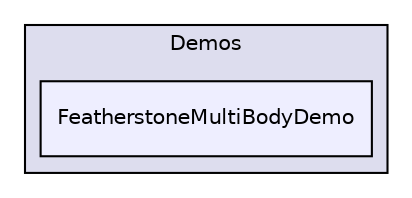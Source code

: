 digraph "bullet/bullet-2.82-r2704/Demos/FeatherstoneMultiBodyDemo" {
  compound=true
  node [ fontsize="10", fontname="Helvetica"];
  edge [ labelfontsize="10", labelfontname="Helvetica"];
  subgraph clusterdir_fbeee990c6fb95278eb756dfe9f9c37f {
    graph [ bgcolor="#ddddee", pencolor="black", label="Demos" fontname="Helvetica", fontsize="10", URL="dir_fbeee990c6fb95278eb756dfe9f9c37f.html"]
  dir_798657f7dffca44e4f60e3ca78bae042 [shape=box, label="FeatherstoneMultiBodyDemo", style="filled", fillcolor="#eeeeff", pencolor="black", URL="dir_798657f7dffca44e4f60e3ca78bae042.html"];
  }
}
